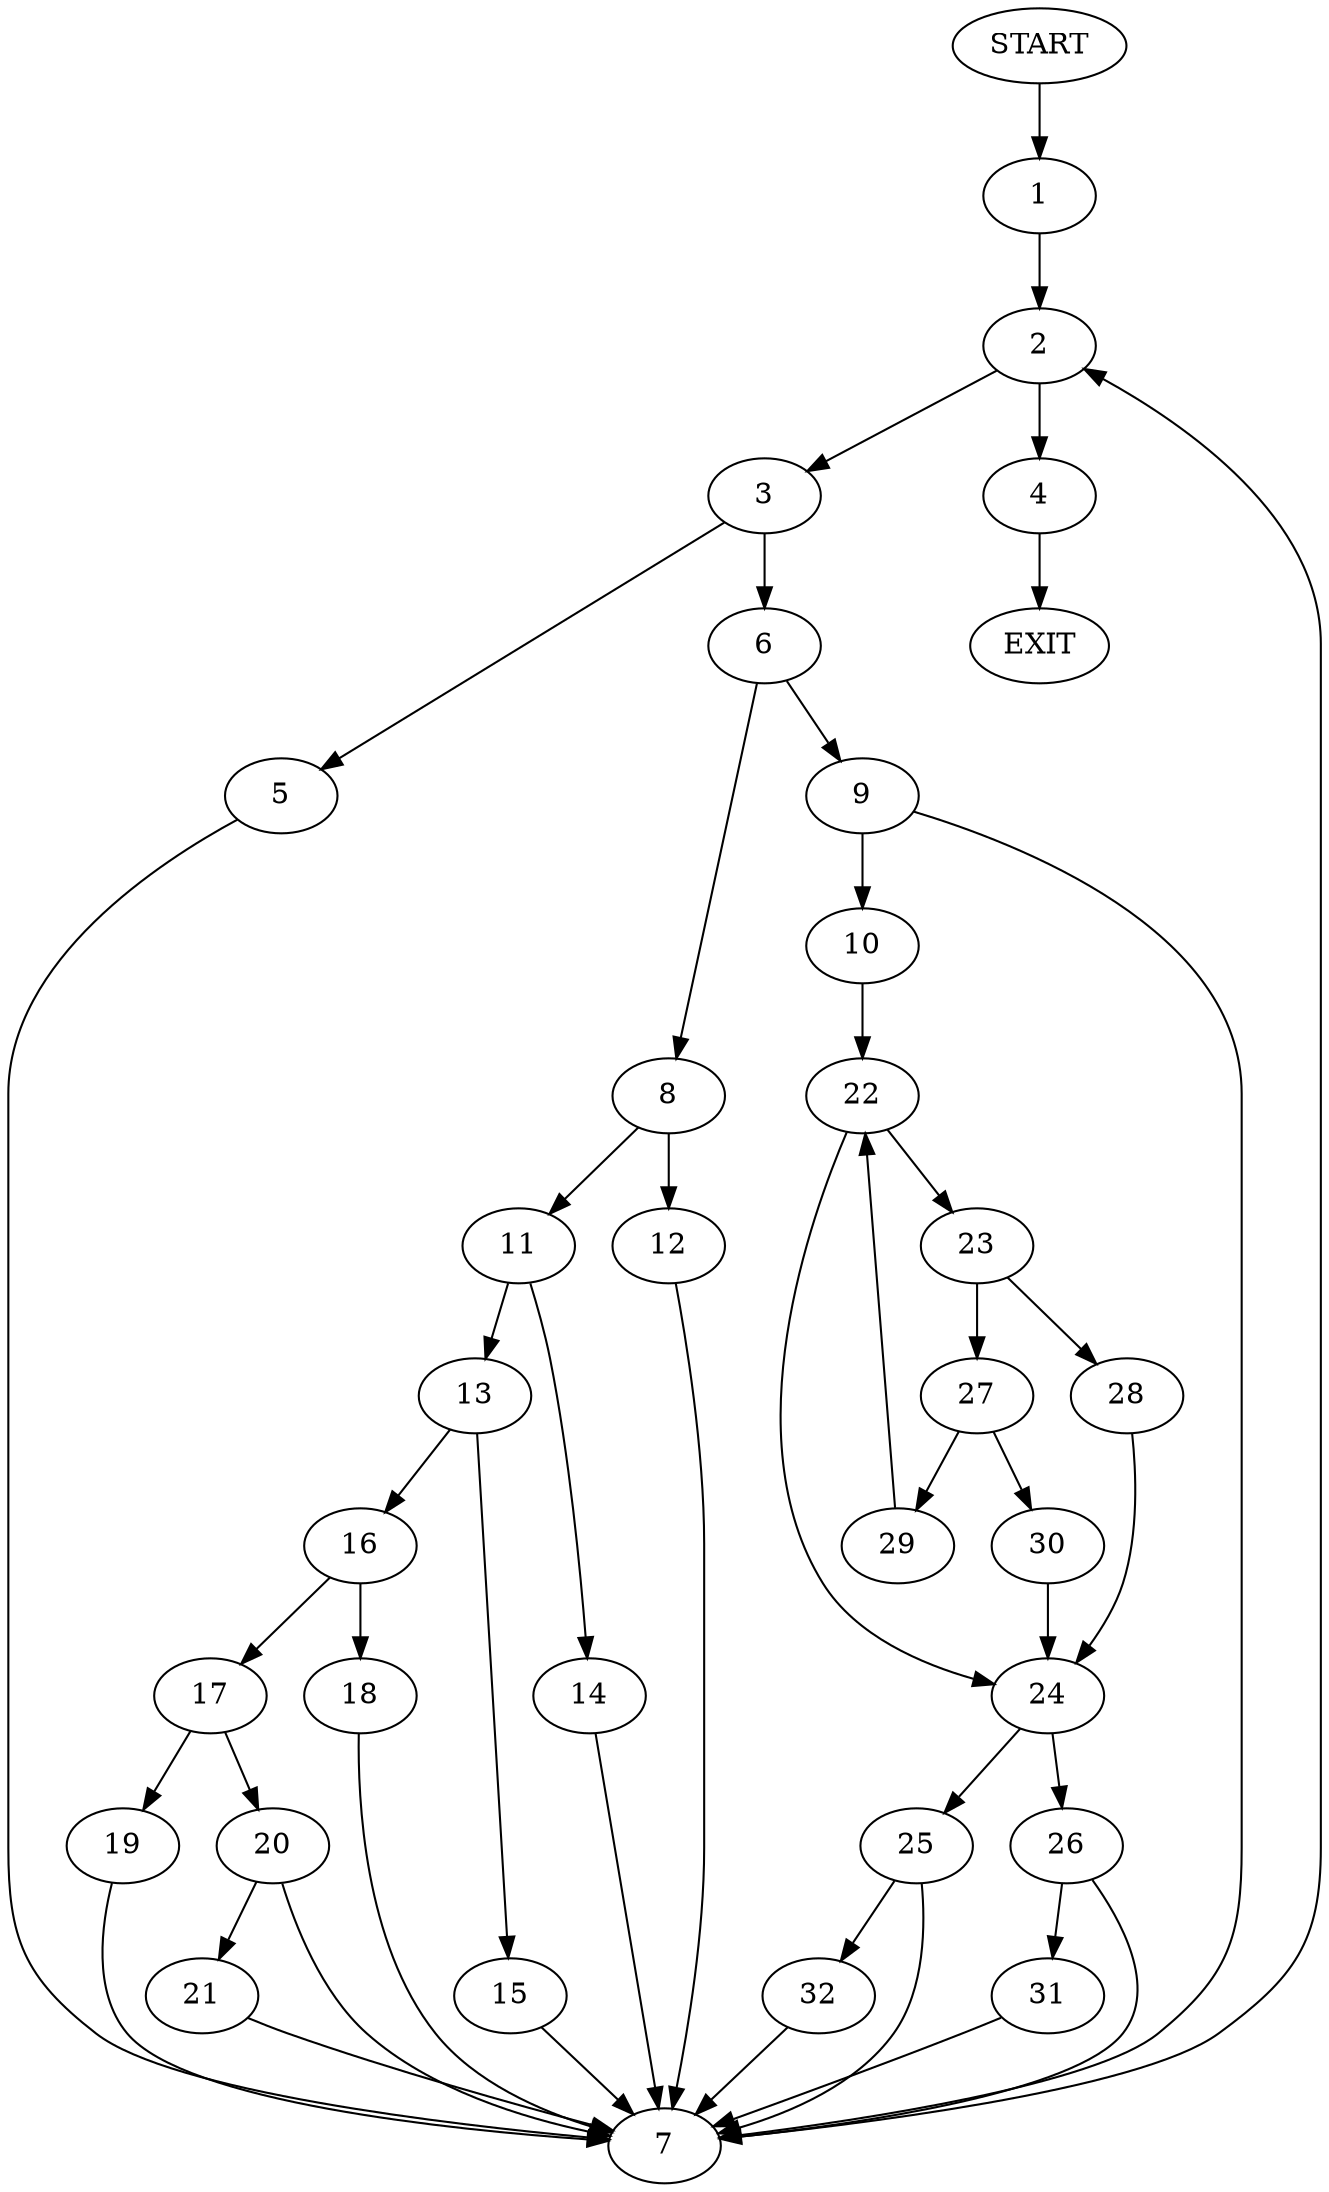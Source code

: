 digraph {
0 [label="START"]
33 [label="EXIT"]
0 -> 1
1 -> 2
2 -> 3
2 -> 4
4 -> 33
3 -> 5
3 -> 6
5 -> 7
6 -> 8
6 -> 9
7 -> 2
9 -> 10
9 -> 7
8 -> 11
8 -> 12
12 -> 7
11 -> 13
11 -> 14
13 -> 15
13 -> 16
14 -> 7
15 -> 7
16 -> 17
16 -> 18
17 -> 19
17 -> 20
18 -> 7
19 -> 7
20 -> 21
20 -> 7
21 -> 7
10 -> 22
22 -> 23
22 -> 24
24 -> 25
24 -> 26
23 -> 27
23 -> 28
27 -> 29
27 -> 30
28 -> 24
30 -> 24
29 -> 22
26 -> 7
26 -> 31
25 -> 32
25 -> 7
31 -> 7
32 -> 7
}
